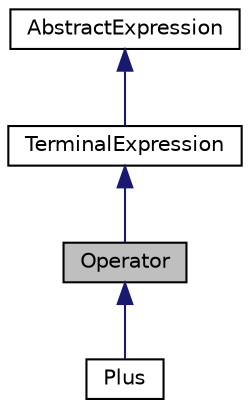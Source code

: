 digraph "Operator"
{
 // LATEX_PDF_SIZE
  edge [fontname="Helvetica",fontsize="10",labelfontname="Helvetica",labelfontsize="10"];
  node [fontname="Helvetica",fontsize="10",shape=record];
  Node0 [label="Operator",height=0.2,width=0.4,color="black", fillcolor="grey75", style="filled", fontcolor="black",tooltip=" "];
  Node1 -> Node0 [dir="back",color="midnightblue",fontsize="10",style="solid",fontname="Helvetica"];
  Node1 [label="TerminalExpression",height=0.2,width=0.4,color="black", fillcolor="white", style="filled",URL="$class_terminal_expression.html",tooltip=" "];
  Node2 -> Node1 [dir="back",color="midnightblue",fontsize="10",style="solid",fontname="Helvetica"];
  Node2 [label="AbstractExpression",height=0.2,width=0.4,color="black", fillcolor="white", style="filled",URL="$class_abstract_expression.html",tooltip=" "];
  Node0 -> Node3 [dir="back",color="midnightblue",fontsize="10",style="solid",fontname="Helvetica"];
  Node3 [label="Plus",height=0.2,width=0.4,color="black", fillcolor="white", style="filled",URL="$class_plus.html",tooltip=" "];
}
